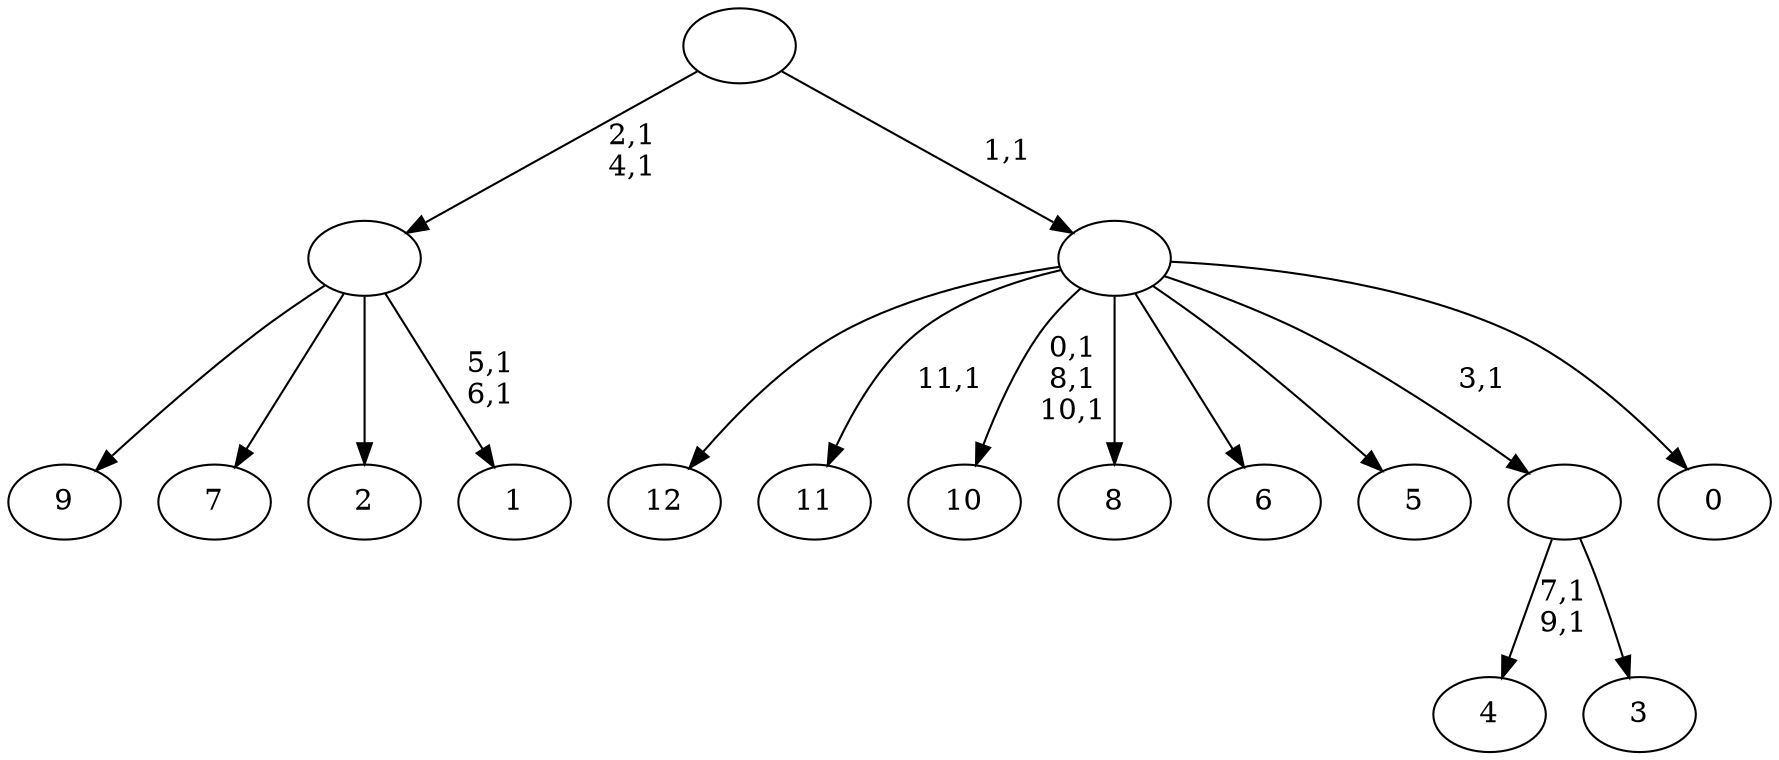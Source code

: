 digraph T {
	25 [label="12"]
	24 [label="11"]
	22 [label="10"]
	18 [label="9"]
	17 [label="8"]
	16 [label="7"]
	15 [label="6"]
	14 [label="5"]
	13 [label="4"]
	10 [label="3"]
	9 [label=""]
	8 [label="2"]
	7 [label="1"]
	4 [label=""]
	2 [label="0"]
	1 [label=""]
	0 [label=""]
	9 -> 13 [label="7,1\n9,1"]
	9 -> 10 [label=""]
	4 -> 7 [label="5,1\n6,1"]
	4 -> 18 [label=""]
	4 -> 16 [label=""]
	4 -> 8 [label=""]
	1 -> 22 [label="0,1\n8,1\n10,1"]
	1 -> 24 [label="11,1"]
	1 -> 25 [label=""]
	1 -> 17 [label=""]
	1 -> 15 [label=""]
	1 -> 14 [label=""]
	1 -> 9 [label="3,1"]
	1 -> 2 [label=""]
	0 -> 4 [label="2,1\n4,1"]
	0 -> 1 [label="1,1"]
}
